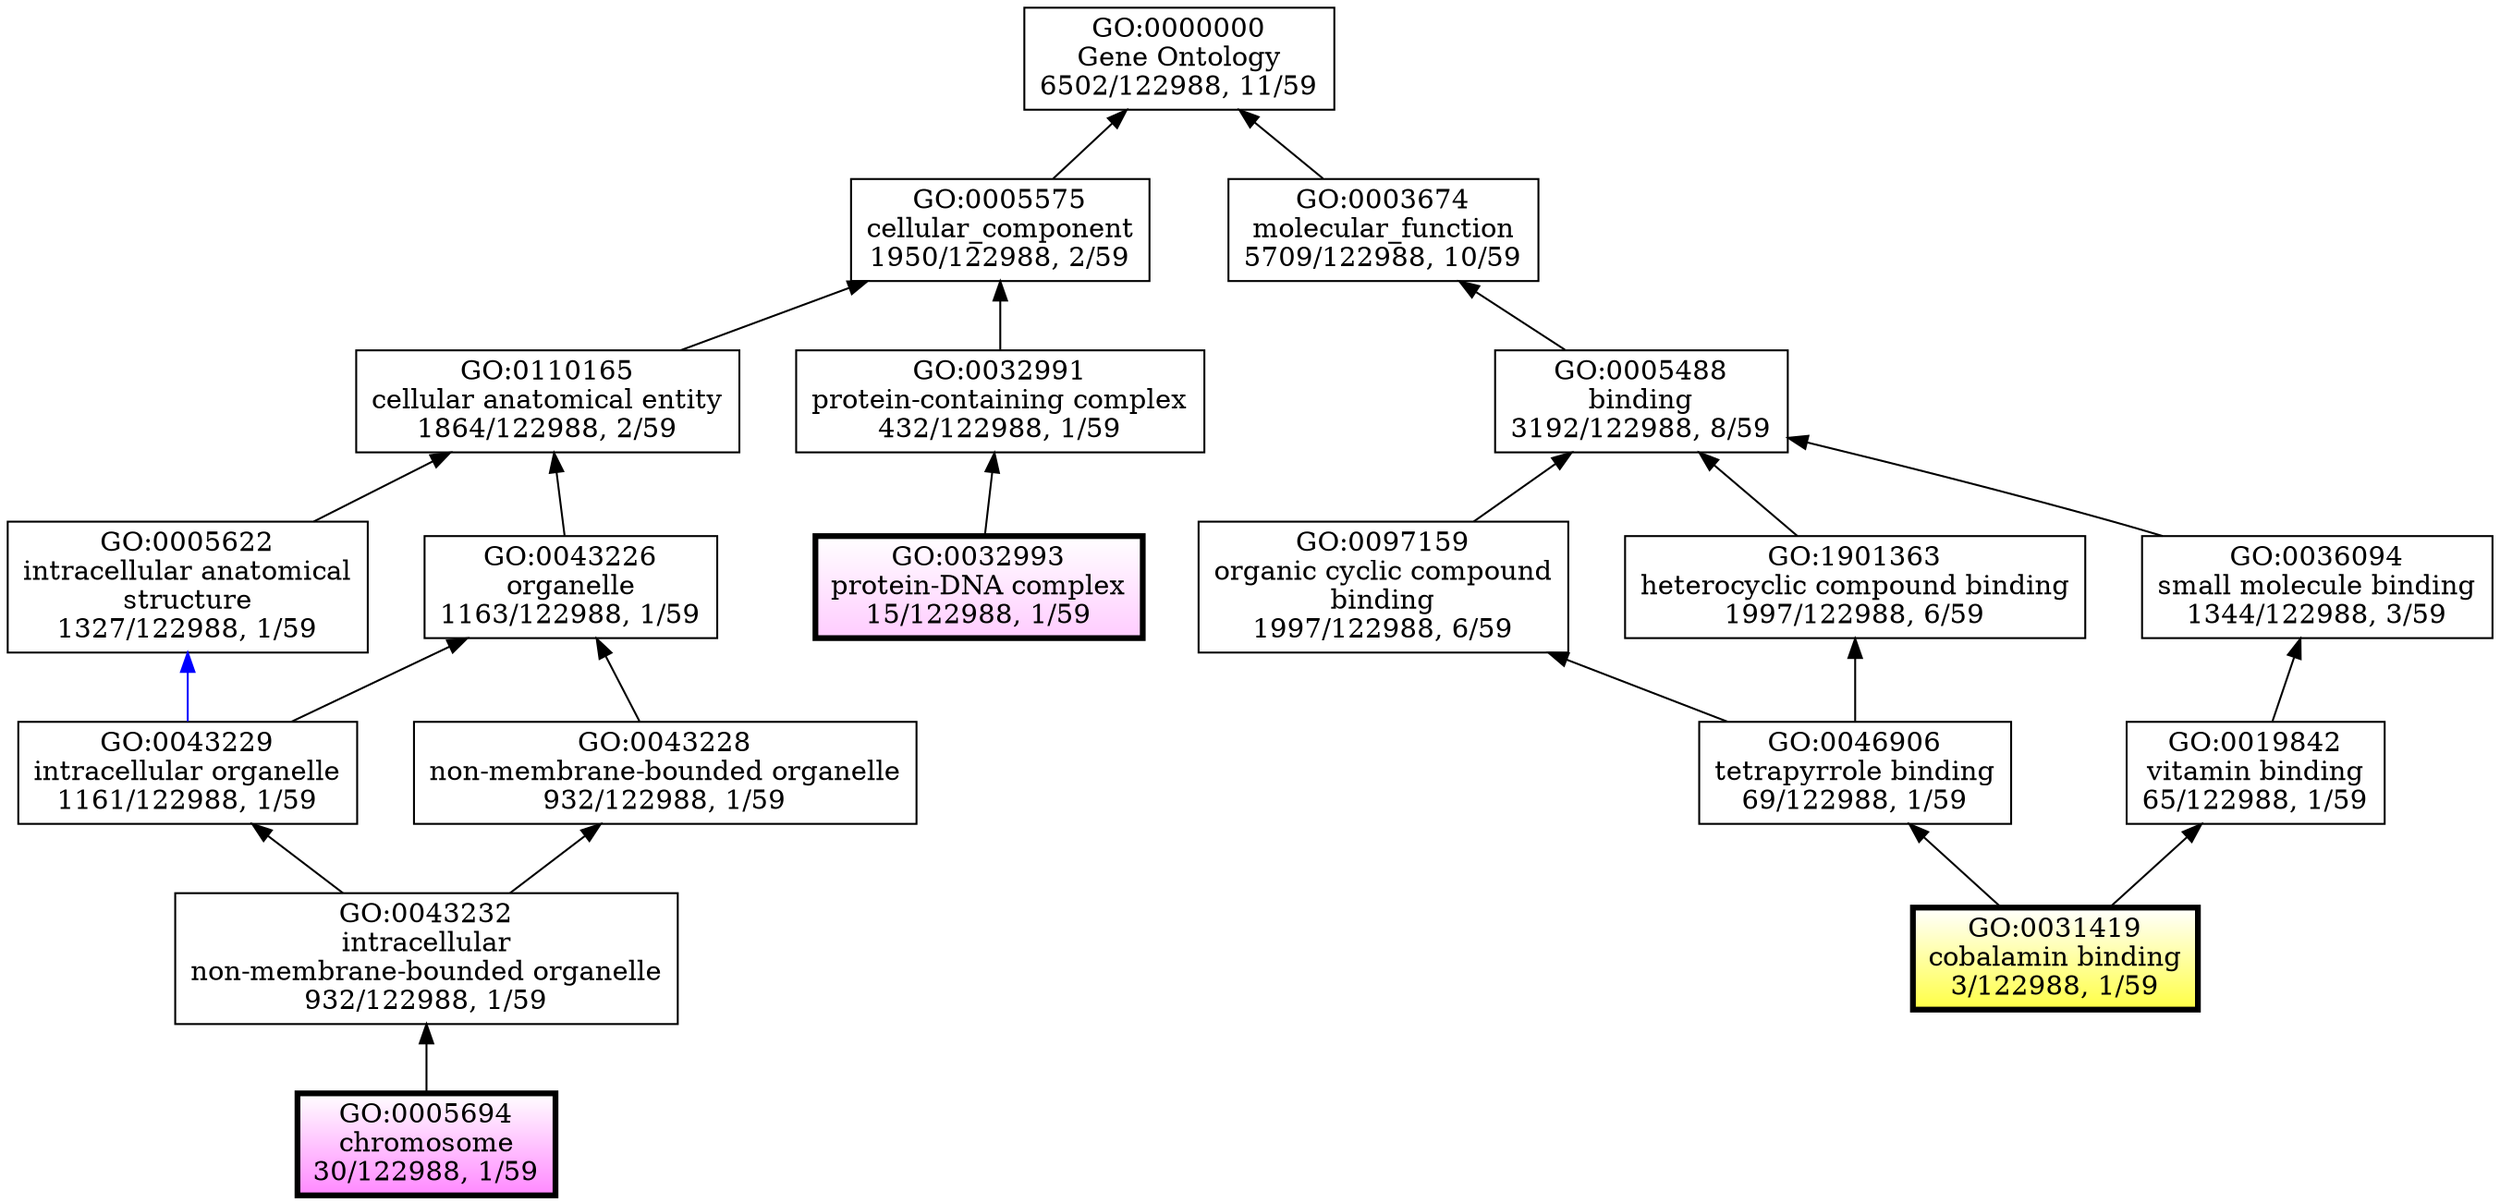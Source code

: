 /* Generated with Ontologizer 2.1 build 20160628-1269 */
digraph G {nodesep=0.4;
GO_0000000[shape="box",label="GO:0000000\nGene Ontology\n6502/122988, 11/59"];
GO_0043232[shape="box",label="GO:0043232\nintracellular\nnon-membrane-bounded organelle\n932/122988, 1/59"];
GO_0032993[shape="box",label="GO:0032993\nprotein-DNA complex\n15/122988, 1/59",gradientangle=270,style="filled,setlinewidth(3)",fillcolor="white:0.833333,0.200000,1.000000"];
GO_0019842[shape="box",label="GO:0019842\nvitamin binding\n65/122988, 1/59"];
GO_0097159[shape="box",label="GO:0097159\norganic cyclic compound\nbinding\n1997/122988, 6/59"];
GO_0005575[shape="box",label="GO:0005575\ncellular_component\n1950/122988, 2/59"];
GO_1901363[shape="box",label="GO:1901363\nheterocyclic compound binding\n1997/122988, 6/59"];
GO_0005488[shape="box",label="GO:0005488\nbinding\n3192/122988, 8/59"];
GO_0110165[shape="box",label="GO:0110165\ncellular anatomical entity\n1864/122988, 2/59"];
GO_0005622[shape="box",label="GO:0005622\nintracellular anatomical\nstructure\n1327/122988, 1/59"];
GO_0046906[shape="box",label="GO:0046906\ntetrapyrrole binding\n69/122988, 1/59"];
GO_0003674[shape="box",label="GO:0003674\nmolecular_function\n5709/122988, 10/59"];
GO_0043226[shape="box",label="GO:0043226\norganelle\n1163/122988, 1/59"];
GO_0031419[shape="box",label="GO:0031419\ncobalamin binding\n3/122988, 1/59",gradientangle=270,style="filled,setlinewidth(3)",fillcolor="white:0.166667,0.733333,1.000000"];
GO_0043228[shape="box",label="GO:0043228\nnon-membrane-bounded organelle\n932/122988, 1/59"];
GO_0043229[shape="box",label="GO:0043229\nintracellular organelle\n1161/122988, 1/59"];
GO_0036094[shape="box",label="GO:0036094\nsmall molecule binding\n1344/122988, 3/59"];
GO_0005694[shape="box",label="GO:0005694\nchromosome\n30/122988, 1/59",gradientangle=270,style="filled,setlinewidth(3)",fillcolor="white:0.833333,0.466667,1.000000"];
GO_0032991[shape="box",label="GO:0032991\nprotein-containing complex\n432/122988, 1/59"];
GO_0000000 -> GO_0003674[color=black,dir="back",tooltip="molecular_function  Gene Ontology"];

GO_0000000 -> GO_0005575[color=black,dir="back",tooltip="cellular_component  Gene Ontology"];

GO_0043232 -> GO_0005694[color=black,dir="back",tooltip="chromosome is a intracellular non-membrane-bounded organelle"];

GO_0019842 -> GO_0031419[color=black,dir="back",tooltip="cobalamin binding is a vitamin binding"];

GO_0097159 -> GO_0046906[color=black,dir="back",tooltip="tetrapyrrole binding is a organic cyclic compound binding"];

GO_0005575 -> GO_0032991[color=black,dir="back",tooltip="protein-containing complex is a cellular_component"];

GO_0005575 -> GO_0110165[color=black,dir="back",tooltip="cellular anatomical entity is a cellular_component"];

GO_1901363 -> GO_0046906[color=black,dir="back",tooltip="tetrapyrrole binding is a heterocyclic compound binding"];

GO_0005488 -> GO_1901363[color=black,dir="back",tooltip="heterocyclic compound binding is a binding"];

GO_0005488 -> GO_0097159[color=black,dir="back",tooltip="organic cyclic compound binding is a binding"];

GO_0005488 -> GO_0036094[color=black,dir="back",tooltip="small molecule binding is a binding"];

GO_0110165 -> GO_0005622[color=black,dir="back",tooltip="intracellular anatomical structure is a cellular anatomical entity"];

GO_0110165 -> GO_0043226[color=black,dir="back",tooltip="organelle is a cellular anatomical entity"];

GO_0005622 -> GO_0043229[color=blue,dir="back",tooltip="intracellular organelle is part of intracellular anatomical structure"];

GO_0046906 -> GO_0031419[color=black,dir="back",tooltip="cobalamin binding is a tetrapyrrole binding"];

GO_0003674 -> GO_0005488[color=black,dir="back",tooltip="binding is a molecular_function"];

GO_0043226 -> GO_0043228[color=black,dir="back",tooltip="non-membrane-bounded organelle is a organelle"];

GO_0043226 -> GO_0043229[color=black,dir="back",tooltip="intracellular organelle is a organelle"];

GO_0043228 -> GO_0043232[color=black,dir="back",tooltip="intracellular non-membrane-bounded organelle is a non-membrane-bounded organelle"];

GO_0043229 -> GO_0043232[color=black,dir="back",tooltip="intracellular non-membrane-bounded organelle is a intracellular organelle"];

GO_0036094 -> GO_0019842[color=black,dir="back",tooltip="vitamin binding is a small molecule binding"];

GO_0032991 -> GO_0032993[color=black,dir="back",tooltip="protein-DNA complex is a protein-containing complex"];

}
